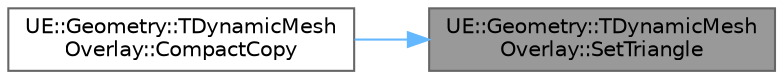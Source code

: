 digraph "UE::Geometry::TDynamicMeshOverlay::SetTriangle"
{
 // INTERACTIVE_SVG=YES
 // LATEX_PDF_SIZE
  bgcolor="transparent";
  edge [fontname=Helvetica,fontsize=10,labelfontname=Helvetica,labelfontsize=10];
  node [fontname=Helvetica,fontsize=10,shape=box,height=0.2,width=0.4];
  rankdir="RL";
  Node1 [id="Node000001",label="UE::Geometry::TDynamicMesh\lOverlay::SetTriangle",height=0.2,width=0.4,color="gray40", fillcolor="grey60", style="filled", fontcolor="black",tooltip="Set the triangle to the given Element index tuple, and increment element reference counts."];
  Node1 -> Node2 [id="edge1_Node000001_Node000002",dir="back",color="steelblue1",style="solid",tooltip=" "];
  Node2 [id="Node000002",label="UE::Geometry::TDynamicMesh\lOverlay::CompactCopy",height=0.2,width=0.4,color="grey40", fillcolor="white", style="filled",URL="$d7/de6/classUE_1_1Geometry_1_1TDynamicMeshOverlay.html#aa47ba3bb806a7315b4abfca8f67f1b7f",tooltip="Copy the Copy overlay to a compact rep, also updating parent references based on the CompactMaps."];
}
